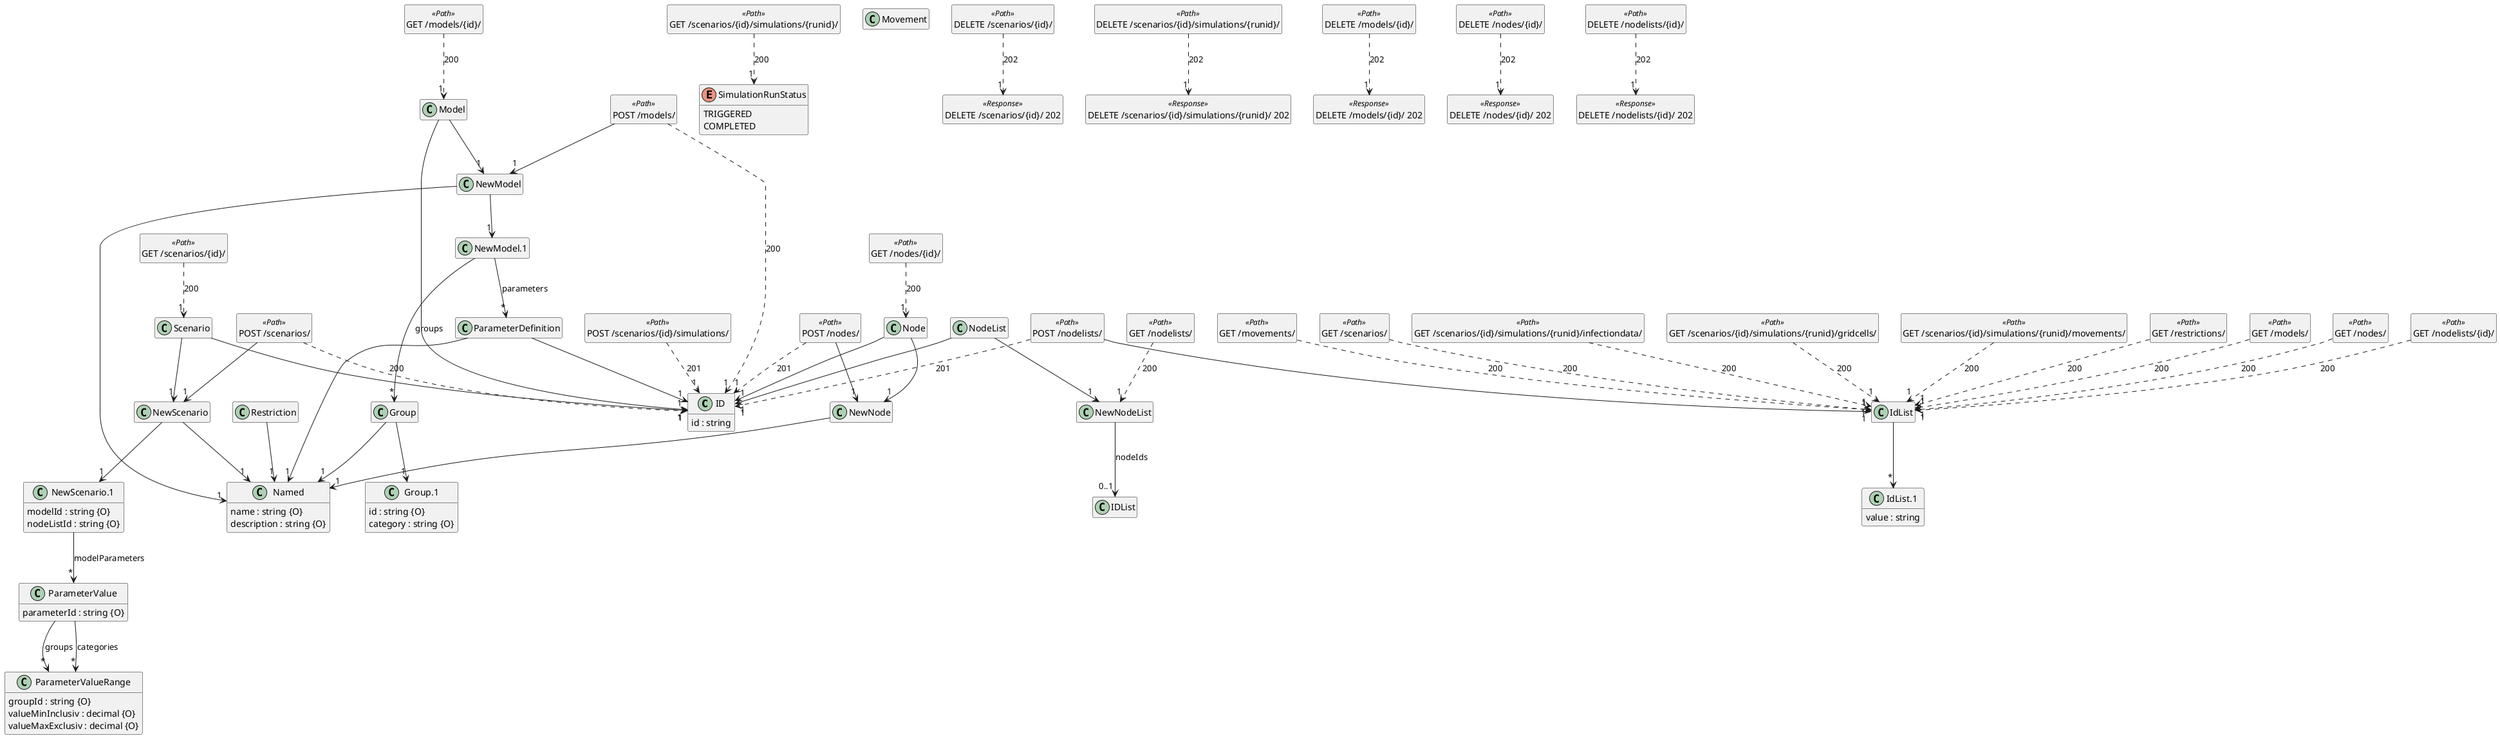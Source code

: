 @startuml
hide <<Path>> circle
hide <<Response>> circle
hide <<Parameter>> circle
hide empty methods
hide empty fields
set namespaceSeparator none

class "ID" {
  {field} id : string
}

class "Named" {
  {field} name : string {O}
  {field} description : string {O}
}

class "IdList.1" {
  {field} value : string
}

class "IdList" {
}

class "NewScenario.1" {
  {field} modelId : string {O}
  {field} nodeListId : string {O}
}

class "NewScenario" {
}

class "Scenario" {
}

class "Group.1" {
  {field} id : string {O}
  {field} category : string {O}
}

class "Group" {
}

class "ParameterDefinition" {
}

class "ParameterValueRange" {
  {field} groupId : string {O}
  {field} valueMinInclusiv : decimal {O}
  {field} valueMaxExclusiv : decimal {O}
}

class "ParameterValue" {
  {field} parameterId : string {O}
}

class "NewModel.1" {
}

class "NewModel" {
}

class "Model" {
}

class "NewNode" {
}

class "Node" {
}

class "NewNodeList" {
}

class "NodeList" {
}

enum "SimulationRunStatus" {
  TRIGGERED
  COMPLETED
}

class "Movement" {
}

class "Restriction" {
}

class "GET /scenarios/" <<Path>> {
}

class "POST /scenarios/" <<Path>> {
}

class "GET /scenarios/{id}/" <<Path>> {
}

class "DELETE /scenarios/{id}/" <<Path>> {
}

class "DELETE /scenarios/{id}/ 202" <<Response>> {
}

class "POST /scenarios/{id}/simulations/" <<Path>> {
}

class "GET /scenarios/{id}/simulations/{runid}/" <<Path>> {
}

class "DELETE /scenarios/{id}/simulations/{runid}/" <<Path>> {
}

class "DELETE /scenarios/{id}/simulations/{runid}/ 202" <<Response>> {
}

class "GET /scenarios/{id}/simulations/{runid}/infectiondata/" <<Path>> {
}

class "GET /scenarios/{id}/simulations/{runid}/gridcells/" <<Path>> {
}

class "GET /scenarios/{id}/simulations/{runid}/movements/" <<Path>> {
}

class "GET /restrictions/" <<Path>> {
}

class "GET /models/" <<Path>> {
}

class "POST /models/" <<Path>> {
}

class "GET /models/{id}/" <<Path>> {
}

class "DELETE /models/{id}/" <<Path>> {
}

class "DELETE /models/{id}/ 202" <<Response>> {
}

class "GET /nodes/" <<Path>> {
}

class "POST /nodes/" <<Path>> {
}

class "GET /nodes/{id}/" <<Path>> {
}

class "DELETE /nodes/{id}/" <<Path>> {
}

class "DELETE /nodes/{id}/ 202" <<Response>> {
}

class "GET /nodelists/" <<Path>> {
}

class "POST /nodelists/" <<Path>> {
}

class "GET /nodelists/{id}/" <<Path>> {
}

class "DELETE /nodelists/{id}/" <<Path>> {
}

class "DELETE /nodelists/{id}/ 202" <<Response>> {
}

class "GET /movements/" <<Path>> {
}

"IdList" --> "*" "IdList.1"

"NewScenario.1" --> "*" "ParameterValue"  :  "modelParameters"

"NewScenario" --> "1" "Named"

"NewScenario" --> "1" "NewScenario.1"

"Scenario" --> "1" "ID"

"Scenario" --> "1" "NewScenario"

"Group" --> "1" "Named"

"Group" --> "1" "Group.1"

"ParameterDefinition" --> "1" "Named"

"ParameterDefinition" --> "1" "ID"

"ParameterValue" --> "*" "ParameterValueRange"  :  "groups"

"ParameterValue" --> "*" "ParameterValueRange"  :  "categories"

"NewModel.1" --> "*" "Group"  :  "groups"

"NewModel.1" --> "*" "ParameterDefinition"  :  "parameters"

"NewModel" --> "1" "Named"

"NewModel" --> "1" "NewModel.1"

"Model" --> "1" "NewModel"

"Model" --> "1" "ID"

"NewNode" --> "1" "Named"

"Node" --> "1" "NewNode"

"Node" --> "1" "ID"

"NewNodeList" --> "0..1" "IDList"  :  "nodeIds"

"NodeList" --> "1" "NewNodeList"

"NodeList" --> "1" "ID"

"Restriction" --> "1" "Named"

"GET /scenarios/" ..> "1" "IdList"  :  "200"

"POST /scenarios/" ..> "1" "ID"  :  "200"

"POST /scenarios/" --> "1" "NewScenario"

"GET /scenarios/{id}/" ..> "1" "Scenario"  :  "200"

"DELETE /scenarios/{id}/" ..> "1" "DELETE /scenarios/{id}/ 202"  :  "202"

"POST /scenarios/{id}/simulations/" ..> "1" "ID"  :  "201"

"GET /scenarios/{id}/simulations/{runid}/" ..> "1" "SimulationRunStatus"  :  "200"

"DELETE /scenarios/{id}/simulations/{runid}/" ..> "1" "DELETE /scenarios/{id}/simulations/{runid}/ 202"  :  "202"

"GET /scenarios/{id}/simulations/{runid}/infectiondata/" ..> "1" "IdList"  :  "200"

"GET /scenarios/{id}/simulations/{runid}/gridcells/" ..> "1" "IdList"  :  "200"

"GET /scenarios/{id}/simulations/{runid}/movements/" ..> "1" "IdList"  :  "200"

"GET /restrictions/" ..> "1" "IdList"  :  "200"

"GET /models/" ..> "1" "IdList"  :  "200"

"POST /models/" ..> "1" "ID"  :  "200"

"POST /models/" --> "1" "NewModel"

"GET /models/{id}/" ..> "1" "Model"  :  "200"

"DELETE /models/{id}/" ..> "1" "DELETE /models/{id}/ 202"  :  "202"

"GET /nodes/" ..> "1" "IdList"  :  "200"

"POST /nodes/" ..> "1" "ID"  :  "201"

"POST /nodes/" --> "1" "NewNode"

"GET /nodes/{id}/" ..> "1" "Node"  :  "200"

"DELETE /nodes/{id}/" ..> "1" "DELETE /nodes/{id}/ 202"  :  "202"

"GET /nodelists/" ..> "1" "NewNodeList"  :  "200"

"POST /nodelists/" ..> "1" "ID"  :  "201"

"POST /nodelists/" --> "1" "IdList"

"GET /nodelists/{id}/" ..> "1" "IdList"  :  "200"

"DELETE /nodelists/{id}/" ..> "1" "DELETE /nodelists/{id}/ 202"  :  "202"

"GET /movements/" ..> "1" "IdList"  :  "200"

@enduml
